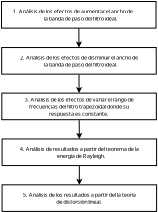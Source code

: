 <?xml version="1.0" encoding="UTF-8"?>
<dia:diagram xmlns:dia="http://www.lysator.liu.se/~alla/dia/">
  <dia:layer name="Fondo" visible="true" connectable="true" active="true">
    <dia:object type="Standard - Box" version="0" id="O0">
      <dia:attribute name="obj_pos">
        <dia:point val="22.829,6.071"/>
      </dia:attribute>
      <dia:attribute name="obj_bb">
        <dia:rectangle val="22.804,6.046;30.58,7.426"/>
      </dia:attribute>
      <dia:attribute name="elem_corner">
        <dia:point val="22.829,6.071"/>
      </dia:attribute>
      <dia:attribute name="elem_width">
        <dia:real val="7.726"/>
      </dia:attribute>
      <dia:attribute name="elem_height">
        <dia:real val="1.33"/>
      </dia:attribute>
      <dia:attribute name="border_width">
        <dia:real val="0.05"/>
      </dia:attribute>
      <dia:attribute name="show_background">
        <dia:boolean val="true"/>
      </dia:attribute>
    </dia:object>
    <dia:object type="Standard - Text" version="1" id="O1">
      <dia:attribute name="obj_pos">
        <dia:point val="26.692,6.736"/>
      </dia:attribute>
      <dia:attribute name="obj_bb">
        <dia:rectangle val="23.128,6.395;30.257,7.077"/>
      </dia:attribute>
      <dia:attribute name="text">
        <dia:composite type="text">
          <dia:attribute name="string">
            <dia:string>#1. Análisis de los efectos de aumentar el ancho de
    la banda de paso del filtro ideal.#</dia:string>
          </dia:attribute>
          <dia:attribute name="font">
            <dia:font family="sans" style="0" name="Helvetica"/>
          </dia:attribute>
          <dia:attribute name="height">
            <dia:real val="0.353"/>
          </dia:attribute>
          <dia:attribute name="pos">
            <dia:point val="26.692,6.657"/>
          </dia:attribute>
          <dia:attribute name="color">
            <dia:color val="#000000ff"/>
          </dia:attribute>
          <dia:attribute name="alignment">
            <dia:enum val="1"/>
          </dia:attribute>
        </dia:composite>
      </dia:attribute>
      <dia:attribute name="valign">
        <dia:enum val="2"/>
      </dia:attribute>
      <dia:connections>
        <dia:connection handle="0" to="O0" connection="8"/>
      </dia:connections>
    </dia:object>
    <dia:object type="Standard - Line" version="0" id="O2">
      <dia:attribute name="obj_pos">
        <dia:point val="26.696,7.414"/>
      </dia:attribute>
      <dia:attribute name="obj_bb">
        <dia:rectangle val="26.544,7.389;26.856,8.398"/>
      </dia:attribute>
      <dia:attribute name="conn_endpoints">
        <dia:point val="26.696,7.414"/>
        <dia:point val="26.702,8.373"/>
      </dia:attribute>
      <dia:attribute name="numcp">
        <dia:int val="1"/>
      </dia:attribute>
      <dia:attribute name="line_width">
        <dia:real val="0.05"/>
      </dia:attribute>
      <dia:attribute name="end_arrow">
        <dia:enum val="22"/>
      </dia:attribute>
      <dia:attribute name="end_arrow_length">
        <dia:real val="0.2"/>
      </dia:attribute>
      <dia:attribute name="end_arrow_width">
        <dia:real val="0.2"/>
      </dia:attribute>
      <dia:connections>
        <dia:connection handle="0" to="O0" connection="8"/>
        <dia:connection handle="1" to="O3" connection="1"/>
      </dia:connections>
    </dia:object>
    <dia:object type="Standard - Box" version="0" id="O3">
      <dia:attribute name="obj_pos">
        <dia:point val="22.839,8.373"/>
      </dia:attribute>
      <dia:attribute name="obj_bb">
        <dia:rectangle val="22.814,8.348;30.59,9.728"/>
      </dia:attribute>
      <dia:attribute name="elem_corner">
        <dia:point val="22.839,8.373"/>
      </dia:attribute>
      <dia:attribute name="elem_width">
        <dia:real val="7.726"/>
      </dia:attribute>
      <dia:attribute name="elem_height">
        <dia:real val="1.33"/>
      </dia:attribute>
      <dia:attribute name="border_width">
        <dia:real val="0.05"/>
      </dia:attribute>
      <dia:attribute name="show_background">
        <dia:boolean val="true"/>
      </dia:attribute>
    </dia:object>
    <dia:object type="Standard - Text" version="1" id="O4">
      <dia:attribute name="obj_pos">
        <dia:point val="26.702,9.038"/>
      </dia:attribute>
      <dia:attribute name="obj_bb">
        <dia:rectangle val="23.172,8.685;30.24,9.391"/>
      </dia:attribute>
      <dia:attribute name="text">
        <dia:composite type="text">
          <dia:attribute name="string">
            <dia:string>#2. Análisis de los efectos de disminuir el ancho de
    la banda de paso del filtro ideal.#</dia:string>
          </dia:attribute>
          <dia:attribute name="font">
            <dia:font family="sans" style="0" name="Helvetica"/>
          </dia:attribute>
          <dia:attribute name="height">
            <dia:real val="0.353"/>
          </dia:attribute>
          <dia:attribute name="pos">
            <dia:point val="26.702,8.955"/>
          </dia:attribute>
          <dia:attribute name="color">
            <dia:color val="#000000ff"/>
          </dia:attribute>
          <dia:attribute name="alignment">
            <dia:enum val="1"/>
          </dia:attribute>
        </dia:composite>
      </dia:attribute>
      <dia:attribute name="valign">
        <dia:enum val="2"/>
      </dia:attribute>
      <dia:connections>
        <dia:connection handle="0" to="O3" connection="8"/>
      </dia:connections>
    </dia:object>
    <dia:object type="Standard - Line" version="0" id="O5">
      <dia:attribute name="obj_pos">
        <dia:point val="26.705,9.726"/>
      </dia:attribute>
      <dia:attribute name="obj_bb">
        <dia:rectangle val="26.551,9.701;26.863,10.676"/>
      </dia:attribute>
      <dia:attribute name="conn_endpoints">
        <dia:point val="26.705,9.726"/>
        <dia:point val="26.708,10.651"/>
      </dia:attribute>
      <dia:attribute name="numcp">
        <dia:int val="1"/>
      </dia:attribute>
      <dia:attribute name="line_width">
        <dia:real val="0.05"/>
      </dia:attribute>
      <dia:attribute name="end_arrow">
        <dia:enum val="22"/>
      </dia:attribute>
      <dia:attribute name="end_arrow_length">
        <dia:real val="0.2"/>
      </dia:attribute>
      <dia:attribute name="end_arrow_width">
        <dia:real val="0.2"/>
      </dia:attribute>
      <dia:connections>
        <dia:connection handle="0" to="O3" connection="8"/>
        <dia:connection handle="1" to="O6" connection="1"/>
      </dia:connections>
    </dia:object>
    <dia:object type="Standard - Box" version="0" id="O6">
      <dia:attribute name="obj_pos">
        <dia:point val="22.845,10.651"/>
      </dia:attribute>
      <dia:attribute name="obj_bb">
        <dia:rectangle val="22.82,10.626;30.596,12.006"/>
      </dia:attribute>
      <dia:attribute name="elem_corner">
        <dia:point val="22.845,10.651"/>
      </dia:attribute>
      <dia:attribute name="elem_width">
        <dia:real val="7.726"/>
      </dia:attribute>
      <dia:attribute name="elem_height">
        <dia:real val="1.33"/>
      </dia:attribute>
      <dia:attribute name="border_width">
        <dia:real val="0.05"/>
      </dia:attribute>
      <dia:attribute name="show_background">
        <dia:boolean val="true"/>
      </dia:attribute>
    </dia:object>
    <dia:object type="Standard - Text" version="1" id="O7">
      <dia:attribute name="obj_pos">
        <dia:point val="26.708,11.316"/>
      </dia:attribute>
      <dia:attribute name="obj_bb">
        <dia:rectangle val="23.441,10.787;29.983,11.845"/>
      </dia:attribute>
      <dia:attribute name="text">
        <dia:composite type="text">
          <dia:attribute name="string">
            <dia:string>#3. Análisis de los efectos de variar el rango de
frecuencias del filtro trapezoidal donde su
respuesta es constante.#</dia:string>
          </dia:attribute>
          <dia:attribute name="font">
            <dia:font family="sans" style="0" name="Helvetica"/>
          </dia:attribute>
          <dia:attribute name="height">
            <dia:real val="0.353"/>
          </dia:attribute>
          <dia:attribute name="pos">
            <dia:point val="26.708,11.057"/>
          </dia:attribute>
          <dia:attribute name="color">
            <dia:color val="#000000ff"/>
          </dia:attribute>
          <dia:attribute name="alignment">
            <dia:enum val="1"/>
          </dia:attribute>
        </dia:composite>
      </dia:attribute>
      <dia:attribute name="valign">
        <dia:enum val="2"/>
      </dia:attribute>
      <dia:connections>
        <dia:connection handle="0" to="O6" connection="8"/>
      </dia:connections>
    </dia:object>
    <dia:object type="Standard - Line" version="0" id="O8">
      <dia:attribute name="obj_pos">
        <dia:point val="26.714,12.005"/>
      </dia:attribute>
      <dia:attribute name="obj_bb">
        <dia:rectangle val="26.563,11.979;26.875,12.969"/>
      </dia:attribute>
      <dia:attribute name="conn_endpoints">
        <dia:point val="26.714,12.005"/>
        <dia:point val="26.721,12.944"/>
      </dia:attribute>
      <dia:attribute name="numcp">
        <dia:int val="1"/>
      </dia:attribute>
      <dia:attribute name="line_width">
        <dia:real val="0.05"/>
      </dia:attribute>
      <dia:attribute name="end_arrow">
        <dia:enum val="22"/>
      </dia:attribute>
      <dia:attribute name="end_arrow_length">
        <dia:real val="0.2"/>
      </dia:attribute>
      <dia:attribute name="end_arrow_width">
        <dia:real val="0.2"/>
      </dia:attribute>
      <dia:connections>
        <dia:connection handle="0" to="O6" connection="8"/>
        <dia:connection handle="1" to="O9" connection="1"/>
      </dia:connections>
    </dia:object>
    <dia:object type="Standard - Box" version="0" id="O9">
      <dia:attribute name="obj_pos">
        <dia:point val="22.858,12.944"/>
      </dia:attribute>
      <dia:attribute name="obj_bb">
        <dia:rectangle val="22.834,12.919;30.609,14.299"/>
      </dia:attribute>
      <dia:attribute name="elem_corner">
        <dia:point val="22.858,12.944"/>
      </dia:attribute>
      <dia:attribute name="elem_width">
        <dia:real val="7.726"/>
      </dia:attribute>
      <dia:attribute name="elem_height">
        <dia:real val="1.33"/>
      </dia:attribute>
      <dia:attribute name="border_width">
        <dia:real val="0.05"/>
      </dia:attribute>
      <dia:attribute name="show_background">
        <dia:boolean val="true"/>
      </dia:attribute>
    </dia:object>
    <dia:object type="Standard - Text" version="1" id="O10">
      <dia:attribute name="obj_pos">
        <dia:point val="26.721,13.609"/>
      </dia:attribute>
      <dia:attribute name="obj_bb">
        <dia:rectangle val="23.15,13.256;30.301,13.962"/>
      </dia:attribute>
      <dia:attribute name="text">
        <dia:composite type="text">
          <dia:attribute name="string">
            <dia:string>#4. Análisis de resultados a partir del teorema de la
    energía de Rayleigh.#</dia:string>
          </dia:attribute>
          <dia:attribute name="font">
            <dia:font family="sans" style="0" name="Helvetica"/>
          </dia:attribute>
          <dia:attribute name="height">
            <dia:real val="0.353"/>
          </dia:attribute>
          <dia:attribute name="pos">
            <dia:point val="26.721,13.526"/>
          </dia:attribute>
          <dia:attribute name="color">
            <dia:color val="#000000ff"/>
          </dia:attribute>
          <dia:attribute name="alignment">
            <dia:enum val="1"/>
          </dia:attribute>
        </dia:composite>
      </dia:attribute>
      <dia:attribute name="valign">
        <dia:enum val="2"/>
      </dia:attribute>
      <dia:connections>
        <dia:connection handle="0" to="O9" connection="8"/>
      </dia:connections>
    </dia:object>
    <dia:object type="Standard - Line" version="0" id="O11">
      <dia:attribute name="obj_pos">
        <dia:point val="26.721,14.297"/>
      </dia:attribute>
      <dia:attribute name="obj_bb">
        <dia:rectangle val="26.565,14.272;26.877,15.262"/>
      </dia:attribute>
      <dia:attribute name="conn_endpoints">
        <dia:point val="26.721,14.297"/>
        <dia:point val="26.721,15.237"/>
      </dia:attribute>
      <dia:attribute name="numcp">
        <dia:int val="1"/>
      </dia:attribute>
      <dia:attribute name="line_width">
        <dia:real val="0.05"/>
      </dia:attribute>
      <dia:attribute name="end_arrow">
        <dia:enum val="22"/>
      </dia:attribute>
      <dia:attribute name="end_arrow_length">
        <dia:real val="0.2"/>
      </dia:attribute>
      <dia:attribute name="end_arrow_width">
        <dia:real val="0.2"/>
      </dia:attribute>
      <dia:connections>
        <dia:connection handle="0" to="O9" connection="8"/>
        <dia:connection handle="1" to="O12" connection="1"/>
      </dia:connections>
    </dia:object>
    <dia:object type="Standard - Box" version="0" id="O12">
      <dia:attribute name="obj_pos">
        <dia:point val="22.858,15.237"/>
      </dia:attribute>
      <dia:attribute name="obj_bb">
        <dia:rectangle val="22.833,15.212;30.608,16.591"/>
      </dia:attribute>
      <dia:attribute name="elem_corner">
        <dia:point val="22.858,15.237"/>
      </dia:attribute>
      <dia:attribute name="elem_width">
        <dia:real val="7.726"/>
      </dia:attribute>
      <dia:attribute name="elem_height">
        <dia:real val="1.33"/>
      </dia:attribute>
      <dia:attribute name="border_width">
        <dia:real val="0.05"/>
      </dia:attribute>
      <dia:attribute name="show_background">
        <dia:boolean val="true"/>
      </dia:attribute>
    </dia:object>
    <dia:object type="Standard - Text" version="1" id="O13">
      <dia:attribute name="obj_pos">
        <dia:point val="26.721,15.901"/>
      </dia:attribute>
      <dia:attribute name="obj_bb">
        <dia:rectangle val="23.308,15.548;30.141,16.254"/>
      </dia:attribute>
      <dia:attribute name="text">
        <dia:composite type="text">
          <dia:attribute name="string">
            <dia:string>#5. Análisis de los resultados a partir del la teoría
de distorsión lineal.#</dia:string>
          </dia:attribute>
          <dia:attribute name="font">
            <dia:font family="sans" style="0" name="Helvetica"/>
          </dia:attribute>
          <dia:attribute name="height">
            <dia:real val="0.353"/>
          </dia:attribute>
          <dia:attribute name="pos">
            <dia:point val="26.721,15.819"/>
          </dia:attribute>
          <dia:attribute name="color">
            <dia:color val="#000000ff"/>
          </dia:attribute>
          <dia:attribute name="alignment">
            <dia:enum val="1"/>
          </dia:attribute>
        </dia:composite>
      </dia:attribute>
      <dia:attribute name="valign">
        <dia:enum val="2"/>
      </dia:attribute>
      <dia:connections>
        <dia:connection handle="0" to="O12" connection="8"/>
      </dia:connections>
    </dia:object>
  </dia:layer>
</dia:diagram>
